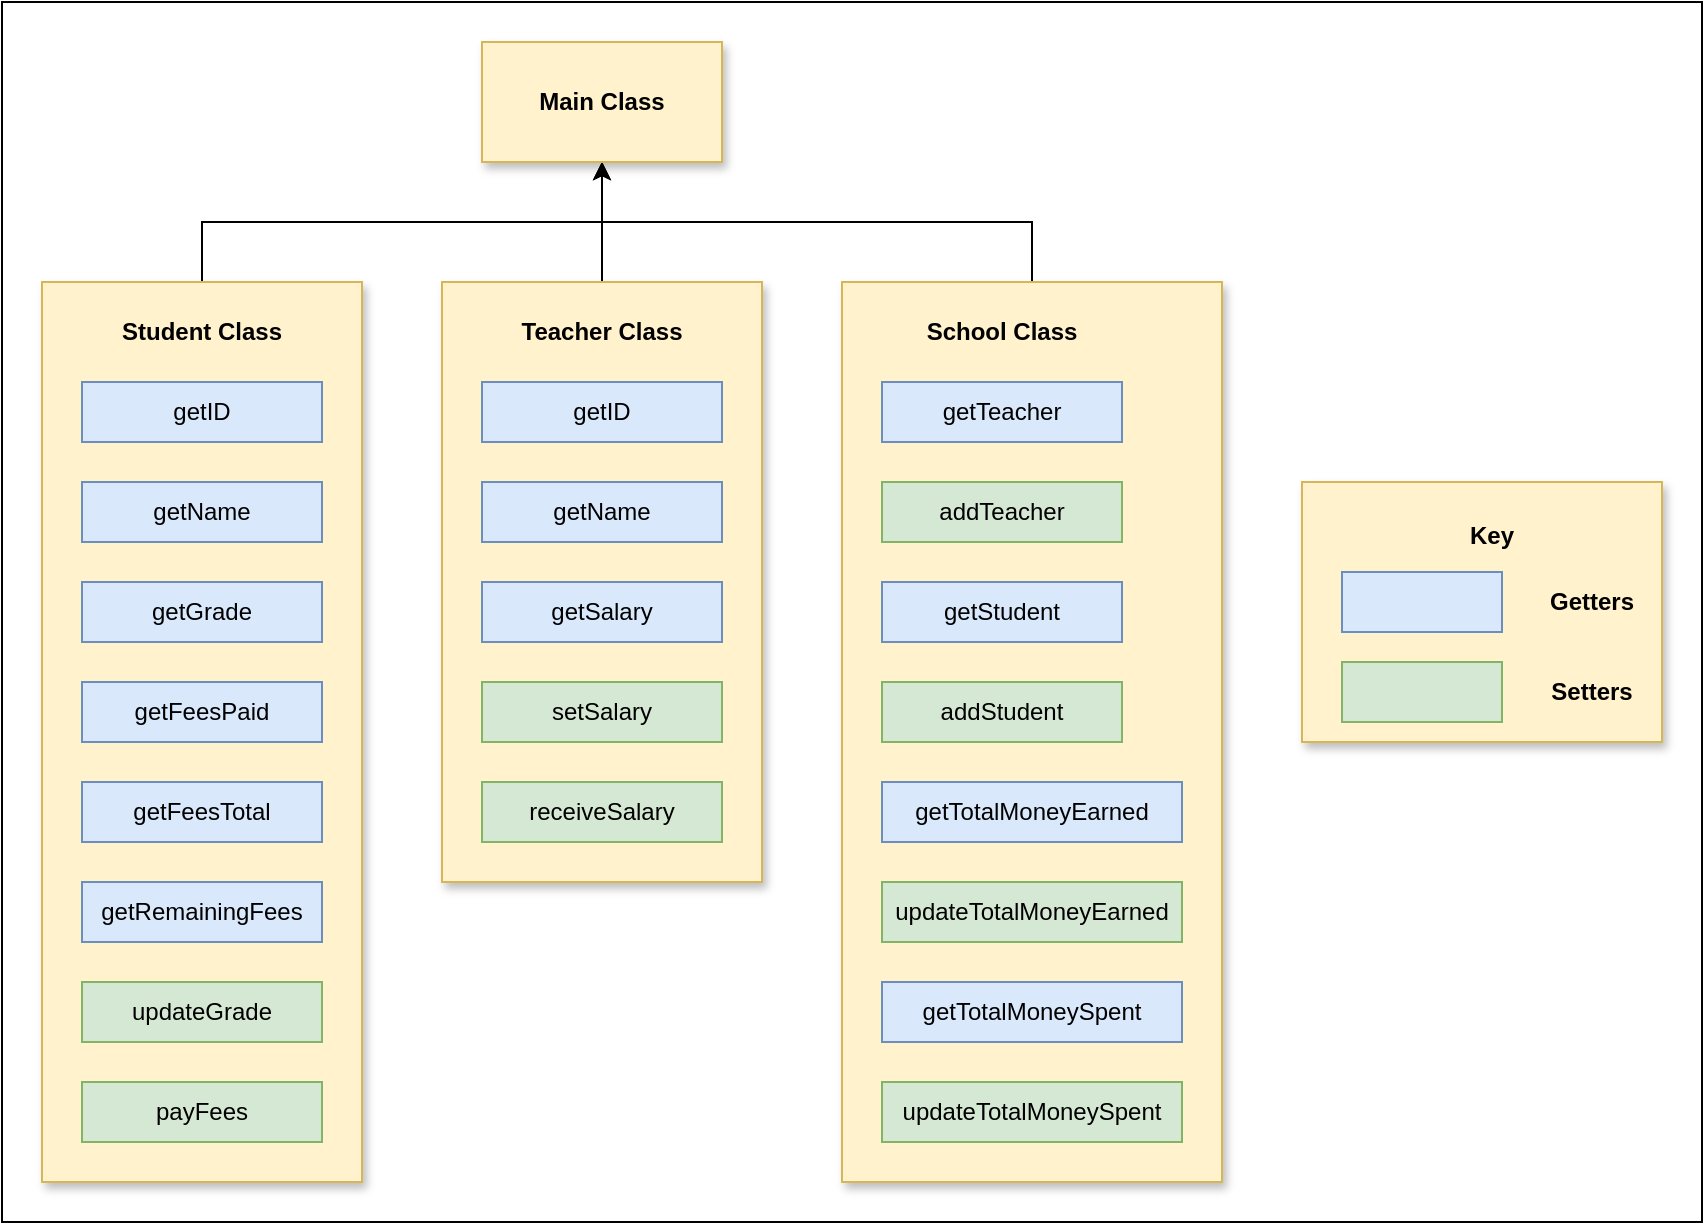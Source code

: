 <mxfile version="21.3.7" type="device">
  <diagram name="Page-1" id="q_xMO43V8BIOLYlM-Z1-">
    <mxGraphModel dx="1114" dy="1877" grid="1" gridSize="10" guides="1" tooltips="1" connect="1" arrows="1" fold="1" page="1" pageScale="1" pageWidth="850" pageHeight="1100" math="0" shadow="0">
      <root>
        <mxCell id="0" />
        <mxCell id="1" parent="0" />
        <mxCell id="sr4dku94TpF1u_faqDQb-3" value="" style="rounded=0;whiteSpace=wrap;html=1;" vertex="1" parent="1">
          <mxGeometry x="160" y="-10" width="850" height="610" as="geometry" />
        </mxCell>
        <mxCell id="sr4dku94TpF1u_faqDQb-7" value="" style="rounded=0;whiteSpace=wrap;html=1;shadow=1;fillColor=#fff2cc;strokeColor=#d6b656;" vertex="1" parent="1">
          <mxGeometry x="810" y="230" width="180" height="130" as="geometry" />
        </mxCell>
        <mxCell id="4Y2ko5SM9BQh7rrg5U9v-35" style="edgeStyle=orthogonalEdgeStyle;rounded=0;orthogonalLoop=1;jettySize=auto;html=1;entryX=0.5;entryY=1;entryDx=0;entryDy=0;" parent="1" source="4Y2ko5SM9BQh7rrg5U9v-29" target="4Y2ko5SM9BQh7rrg5U9v-31" edge="1">
          <mxGeometry relative="1" as="geometry">
            <Array as="points">
              <mxPoint x="675" y="100" />
              <mxPoint x="460" y="100" />
            </Array>
          </mxGeometry>
        </mxCell>
        <mxCell id="4Y2ko5SM9BQh7rrg5U9v-29" value="" style="rounded=0;whiteSpace=wrap;html=1;fillColor=#fff2cc;strokeColor=#d6b656;shadow=1;" parent="1" vertex="1">
          <mxGeometry x="580" y="130" width="190" height="450" as="geometry" />
        </mxCell>
        <mxCell id="4Y2ko5SM9BQh7rrg5U9v-34" style="edgeStyle=orthogonalEdgeStyle;rounded=0;orthogonalLoop=1;jettySize=auto;html=1;entryX=0.5;entryY=1;entryDx=0;entryDy=0;" parent="1" source="4Y2ko5SM9BQh7rrg5U9v-26" target="4Y2ko5SM9BQh7rrg5U9v-31" edge="1">
          <mxGeometry relative="1" as="geometry" />
        </mxCell>
        <mxCell id="4Y2ko5SM9BQh7rrg5U9v-26" value="" style="rounded=0;whiteSpace=wrap;html=1;fillColor=#fff2cc;strokeColor=#d6b656;shadow=1;" parent="1" vertex="1">
          <mxGeometry x="380" y="130" width="160" height="300" as="geometry" />
        </mxCell>
        <mxCell id="4Y2ko5SM9BQh7rrg5U9v-32" style="edgeStyle=orthogonalEdgeStyle;rounded=0;orthogonalLoop=1;jettySize=auto;html=1;entryX=0.5;entryY=1;entryDx=0;entryDy=0;" parent="1" source="4Y2ko5SM9BQh7rrg5U9v-24" target="4Y2ko5SM9BQh7rrg5U9v-31" edge="1">
          <mxGeometry relative="1" as="geometry">
            <Array as="points">
              <mxPoint x="260" y="100" />
              <mxPoint x="460" y="100" />
            </Array>
          </mxGeometry>
        </mxCell>
        <mxCell id="4Y2ko5SM9BQh7rrg5U9v-24" value="" style="rounded=0;whiteSpace=wrap;html=1;fillColor=#fff2cc;strokeColor=#d6b656;shadow=1;" parent="1" vertex="1">
          <mxGeometry x="180" y="130" width="160" height="450" as="geometry" />
        </mxCell>
        <mxCell id="4Y2ko5SM9BQh7rrg5U9v-1" value="getID" style="rounded=0;whiteSpace=wrap;html=1;fillColor=#dae8fc;strokeColor=#6c8ebf;" parent="1" vertex="1">
          <mxGeometry x="200" y="180" width="120" height="30" as="geometry" />
        </mxCell>
        <mxCell id="4Y2ko5SM9BQh7rrg5U9v-2" value="getName" style="rounded=0;whiteSpace=wrap;html=1;fillColor=#dae8fc;strokeColor=#6c8ebf;" parent="1" vertex="1">
          <mxGeometry x="200" y="230" width="120" height="30" as="geometry" />
        </mxCell>
        <mxCell id="4Y2ko5SM9BQh7rrg5U9v-5" value="getGrade" style="rounded=0;whiteSpace=wrap;html=1;fillColor=#dae8fc;strokeColor=#6c8ebf;" parent="1" vertex="1">
          <mxGeometry x="200" y="280" width="120" height="30" as="geometry" />
        </mxCell>
        <mxCell id="4Y2ko5SM9BQh7rrg5U9v-6" value="getFeesPaid" style="rounded=0;whiteSpace=wrap;html=1;fillColor=#dae8fc;strokeColor=#6c8ebf;" parent="1" vertex="1">
          <mxGeometry x="200" y="330" width="120" height="30" as="geometry" />
        </mxCell>
        <mxCell id="4Y2ko5SM9BQh7rrg5U9v-7" value="getFeesTotal" style="rounded=0;whiteSpace=wrap;html=1;fillColor=#dae8fc;strokeColor=#6c8ebf;" parent="1" vertex="1">
          <mxGeometry x="200" y="380" width="120" height="30" as="geometry" />
        </mxCell>
        <mxCell id="4Y2ko5SM9BQh7rrg5U9v-8" value="getRemainingFees" style="rounded=0;whiteSpace=wrap;html=1;fillColor=#dae8fc;strokeColor=#6c8ebf;" parent="1" vertex="1">
          <mxGeometry x="200" y="430" width="120" height="30" as="geometry" />
        </mxCell>
        <mxCell id="4Y2ko5SM9BQh7rrg5U9v-9" value="getID" style="rounded=0;whiteSpace=wrap;html=1;fillColor=#dae8fc;strokeColor=#6c8ebf;" parent="1" vertex="1">
          <mxGeometry x="400" y="180" width="120" height="30" as="geometry" />
        </mxCell>
        <mxCell id="4Y2ko5SM9BQh7rrg5U9v-10" value="getName" style="rounded=0;whiteSpace=wrap;html=1;fillColor=#dae8fc;strokeColor=#6c8ebf;" parent="1" vertex="1">
          <mxGeometry x="400" y="230" width="120" height="30" as="geometry" />
        </mxCell>
        <mxCell id="4Y2ko5SM9BQh7rrg5U9v-11" value="getSalary" style="rounded=0;whiteSpace=wrap;html=1;fillColor=#dae8fc;strokeColor=#6c8ebf;" parent="1" vertex="1">
          <mxGeometry x="400" y="280" width="120" height="30" as="geometry" />
        </mxCell>
        <mxCell id="4Y2ko5SM9BQh7rrg5U9v-12" value="setSalary" style="rounded=0;whiteSpace=wrap;html=1;fillColor=#d5e8d4;strokeColor=#82b366;" parent="1" vertex="1">
          <mxGeometry x="400" y="330" width="120" height="30" as="geometry" />
        </mxCell>
        <mxCell id="4Y2ko5SM9BQh7rrg5U9v-13" value="receiveSalary" style="rounded=0;whiteSpace=wrap;html=1;fillColor=#d5e8d4;strokeColor=#82b366;" parent="1" vertex="1">
          <mxGeometry x="400" y="380" width="120" height="30" as="geometry" />
        </mxCell>
        <mxCell id="4Y2ko5SM9BQh7rrg5U9v-14" value="updateGrade" style="rounded=0;whiteSpace=wrap;html=1;fillColor=#d5e8d4;strokeColor=#82b366;" parent="1" vertex="1">
          <mxGeometry x="200" y="480" width="120" height="30" as="geometry" />
        </mxCell>
        <mxCell id="4Y2ko5SM9BQh7rrg5U9v-15" value="payFees" style="rounded=0;whiteSpace=wrap;html=1;fillColor=#d5e8d4;strokeColor=#82b366;" parent="1" vertex="1">
          <mxGeometry x="200" y="530" width="120" height="30" as="geometry" />
        </mxCell>
        <mxCell id="4Y2ko5SM9BQh7rrg5U9v-16" value="getTeacher" style="rounded=0;whiteSpace=wrap;html=1;fillColor=#dae8fc;strokeColor=#6c8ebf;" parent="1" vertex="1">
          <mxGeometry x="600" y="180" width="120" height="30" as="geometry" />
        </mxCell>
        <mxCell id="4Y2ko5SM9BQh7rrg5U9v-17" value="addTeacher" style="rounded=0;whiteSpace=wrap;html=1;fillColor=#d5e8d4;strokeColor=#82b366;" parent="1" vertex="1">
          <mxGeometry x="600" y="230" width="120" height="30" as="geometry" />
        </mxCell>
        <mxCell id="4Y2ko5SM9BQh7rrg5U9v-18" value="getStudent" style="rounded=0;whiteSpace=wrap;html=1;fillColor=#dae8fc;strokeColor=#6c8ebf;" parent="1" vertex="1">
          <mxGeometry x="600" y="280" width="120" height="30" as="geometry" />
        </mxCell>
        <mxCell id="4Y2ko5SM9BQh7rrg5U9v-19" value="addStudent" style="rounded=0;whiteSpace=wrap;html=1;fillColor=#d5e8d4;strokeColor=#82b366;" parent="1" vertex="1">
          <mxGeometry x="600" y="330" width="120" height="30" as="geometry" />
        </mxCell>
        <mxCell id="4Y2ko5SM9BQh7rrg5U9v-20" value="getTotalMoneyEarned" style="rounded=0;whiteSpace=wrap;html=1;fillColor=#dae8fc;strokeColor=#6c8ebf;" parent="1" vertex="1">
          <mxGeometry x="600" y="380" width="150" height="30" as="geometry" />
        </mxCell>
        <mxCell id="4Y2ko5SM9BQh7rrg5U9v-21" value="updateTotalMoneyEarned" style="rounded=0;whiteSpace=wrap;html=1;fillColor=#d5e8d4;strokeColor=#82b366;" parent="1" vertex="1">
          <mxGeometry x="600" y="430" width="150" height="30" as="geometry" />
        </mxCell>
        <mxCell id="4Y2ko5SM9BQh7rrg5U9v-22" value="getTotalMoneySpent" style="rounded=0;whiteSpace=wrap;html=1;fillColor=#dae8fc;strokeColor=#6c8ebf;" parent="1" vertex="1">
          <mxGeometry x="600" y="480" width="150" height="30" as="geometry" />
        </mxCell>
        <mxCell id="4Y2ko5SM9BQh7rrg5U9v-23" value="updateTotalMoneySpent" style="rounded=0;whiteSpace=wrap;html=1;fillColor=#d5e8d4;strokeColor=#82b366;" parent="1" vertex="1">
          <mxGeometry x="600" y="530" width="150" height="30" as="geometry" />
        </mxCell>
        <mxCell id="4Y2ko5SM9BQh7rrg5U9v-25" value="Student Class" style="text;html=1;strokeColor=none;fillColor=none;align=center;verticalAlign=middle;whiteSpace=wrap;rounded=0;fontStyle=1" parent="1" vertex="1">
          <mxGeometry x="215" y="140" width="90" height="30" as="geometry" />
        </mxCell>
        <mxCell id="4Y2ko5SM9BQh7rrg5U9v-27" value="Teacher Class" style="text;html=1;strokeColor=none;fillColor=none;align=center;verticalAlign=middle;whiteSpace=wrap;rounded=0;fontStyle=1" parent="1" vertex="1">
          <mxGeometry x="415" y="140" width="90" height="30" as="geometry" />
        </mxCell>
        <mxCell id="4Y2ko5SM9BQh7rrg5U9v-30" value="School Class" style="text;html=1;strokeColor=none;fillColor=none;align=center;verticalAlign=middle;whiteSpace=wrap;rounded=0;fontStyle=1" parent="1" vertex="1">
          <mxGeometry x="620" y="140" width="80" height="30" as="geometry" />
        </mxCell>
        <mxCell id="4Y2ko5SM9BQh7rrg5U9v-31" value="Main Class" style="rounded=0;whiteSpace=wrap;html=1;fontStyle=1;fillColor=#fff2cc;strokeColor=#d6b656;shadow=1;" parent="1" vertex="1">
          <mxGeometry x="400" y="10" width="120" height="60" as="geometry" />
        </mxCell>
        <mxCell id="sr4dku94TpF1u_faqDQb-1" value="" style="rounded=0;whiteSpace=wrap;html=1;fillColor=#dae8fc;strokeColor=#6c8ebf;" vertex="1" parent="1">
          <mxGeometry x="830" y="275" width="80" height="30" as="geometry" />
        </mxCell>
        <mxCell id="sr4dku94TpF1u_faqDQb-2" value="" style="rounded=0;whiteSpace=wrap;html=1;fillColor=#d5e8d4;strokeColor=#82b366;" vertex="1" parent="1">
          <mxGeometry x="830" y="320" width="80" height="30" as="geometry" />
        </mxCell>
        <mxCell id="sr4dku94TpF1u_faqDQb-4" value="Getters" style="text;html=1;strokeColor=none;fillColor=none;align=center;verticalAlign=middle;whiteSpace=wrap;rounded=0;fontStyle=1" vertex="1" parent="1">
          <mxGeometry x="910" y="275" width="90" height="30" as="geometry" />
        </mxCell>
        <mxCell id="sr4dku94TpF1u_faqDQb-5" value="Setters" style="text;html=1;strokeColor=none;fillColor=none;align=center;verticalAlign=middle;whiteSpace=wrap;rounded=0;fontStyle=1" vertex="1" parent="1">
          <mxGeometry x="910" y="320" width="90" height="30" as="geometry" />
        </mxCell>
        <mxCell id="sr4dku94TpF1u_faqDQb-6" value="Key" style="text;html=1;strokeColor=none;fillColor=none;align=center;verticalAlign=middle;whiteSpace=wrap;rounded=0;fontStyle=1" vertex="1" parent="1">
          <mxGeometry x="860" y="242" width="90" height="30" as="geometry" />
        </mxCell>
      </root>
    </mxGraphModel>
  </diagram>
</mxfile>

